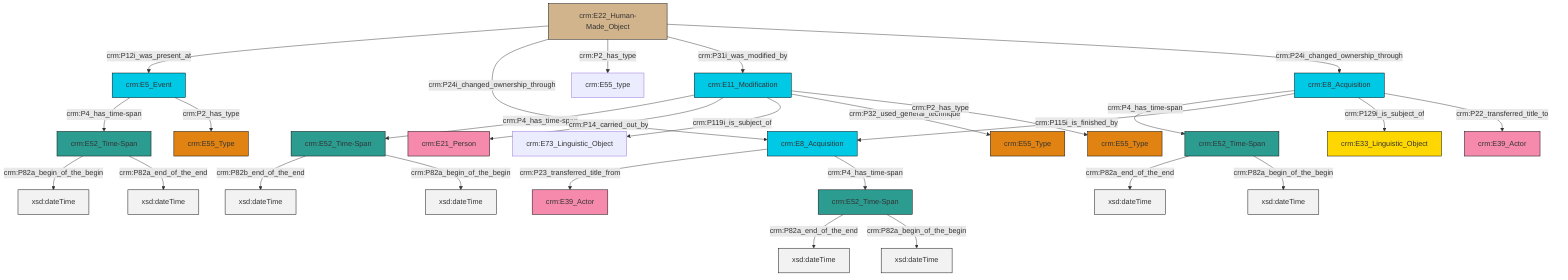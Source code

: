 graph TD
classDef Literal fill:#f2f2f2,stroke:#000000;
classDef CRM_Entity fill:#FFFFFF,stroke:#000000;
classDef Temporal_Entity fill:#00C9E6, stroke:#000000;
classDef Type fill:#E18312, stroke:#000000;
classDef Time-Span fill:#2C9C91, stroke:#000000;
classDef Appellation fill:#FFEB7F, stroke:#000000;
classDef Place fill:#008836, stroke:#000000;
classDef Persistent_Item fill:#B266B2, stroke:#000000;
classDef Conceptual_Object fill:#FFD700, stroke:#000000;
classDef Physical_Thing fill:#D2B48C, stroke:#000000;
classDef Actor fill:#f58aad, stroke:#000000;
classDef PC_Classes fill:#4ce600, stroke:#000000;
classDef Multi fill:#cccccc,stroke:#000000;

0["crm:E8_Acquisition"]:::Temporal_Entity -->|crm:P4_has_time-span| 1["crm:E52_Time-Span"]:::Time-Span
5["crm:E5_Event"]:::Temporal_Entity -->|crm:P4_has_time-span| 2["crm:E52_Time-Span"]:::Time-Span
0["crm:E8_Acquisition"]:::Temporal_Entity -->|crm:P115i_is_finished_by| 6["crm:E8_Acquisition"]:::Temporal_Entity
2["crm:E52_Time-Span"]:::Time-Span -->|crm:P82a_begin_of_the_begin| 7[xsd:dateTime]:::Literal
10["crm:E52_Time-Span"]:::Time-Span -->|crm:P82a_end_of_the_end| 11[xsd:dateTime]:::Literal
5["crm:E5_Event"]:::Temporal_Entity -->|crm:P2_has_type| 17["crm:E55_Type"]:::Type
18["crm:E11_Modification"]:::Temporal_Entity -->|crm:P4_has_time-span| 19["crm:E52_Time-Span"]:::Time-Span
0["crm:E8_Acquisition"]:::Temporal_Entity -->|crm:P129i_is_subject_of| 22["crm:E33_Linguistic_Object"]:::Conceptual_Object
8["crm:E22_Human-Made_Object"]:::Physical_Thing -->|crm:P12i_was_present_at| 5["crm:E5_Event"]:::Temporal_Entity
18["crm:E11_Modification"]:::Temporal_Entity -->|crm:P14_carried_out_by| 23["crm:E21_Person"]:::Actor
19["crm:E52_Time-Span"]:::Time-Span -->|crm:P82b_end_of_the_end| 26[xsd:dateTime]:::Literal
8["crm:E22_Human-Made_Object"]:::Physical_Thing -->|crm:P24i_changed_ownership_through| 6["crm:E8_Acquisition"]:::Temporal_Entity
1["crm:E52_Time-Span"]:::Time-Span -->|crm:P82a_end_of_the_end| 28[xsd:dateTime]:::Literal
6["crm:E8_Acquisition"]:::Temporal_Entity -->|crm:P23_transferred_title_from| 14["crm:E39_Actor"]:::Actor
18["crm:E11_Modification"]:::Temporal_Entity -->|crm:P119i_is_subject_of| 32["crm:E73_Linguistic_Object"]:::Default
0["crm:E8_Acquisition"]:::Temporal_Entity -->|crm:P22_transferred_title_to| 33["crm:E39_Actor"]:::Actor
1["crm:E52_Time-Span"]:::Time-Span -->|crm:P82a_begin_of_the_begin| 34[xsd:dateTime]:::Literal
8["crm:E22_Human-Made_Object"]:::Physical_Thing -->|crm:P2_has_type| 12["crm:E55_type"]:::Default
2["crm:E52_Time-Span"]:::Time-Span -->|crm:P82a_end_of_the_end| 38[xsd:dateTime]:::Literal
19["crm:E52_Time-Span"]:::Time-Span -->|crm:P82a_begin_of_the_begin| 40[xsd:dateTime]:::Literal
6["crm:E8_Acquisition"]:::Temporal_Entity -->|crm:P4_has_time-span| 10["crm:E52_Time-Span"]:::Time-Span
18["crm:E11_Modification"]:::Temporal_Entity -->|crm:P32_used_general_technique| 30["crm:E55_Type"]:::Type
8["crm:E22_Human-Made_Object"]:::Physical_Thing -->|crm:P31i_was_modified_by| 18["crm:E11_Modification"]:::Temporal_Entity
8["crm:E22_Human-Made_Object"]:::Physical_Thing -->|crm:P24i_changed_ownership_through| 0["crm:E8_Acquisition"]:::Temporal_Entity
18["crm:E11_Modification"]:::Temporal_Entity -->|crm:P2_has_type| 20["crm:E55_Type"]:::Type
10["crm:E52_Time-Span"]:::Time-Span -->|crm:P82a_begin_of_the_begin| 43[xsd:dateTime]:::Literal